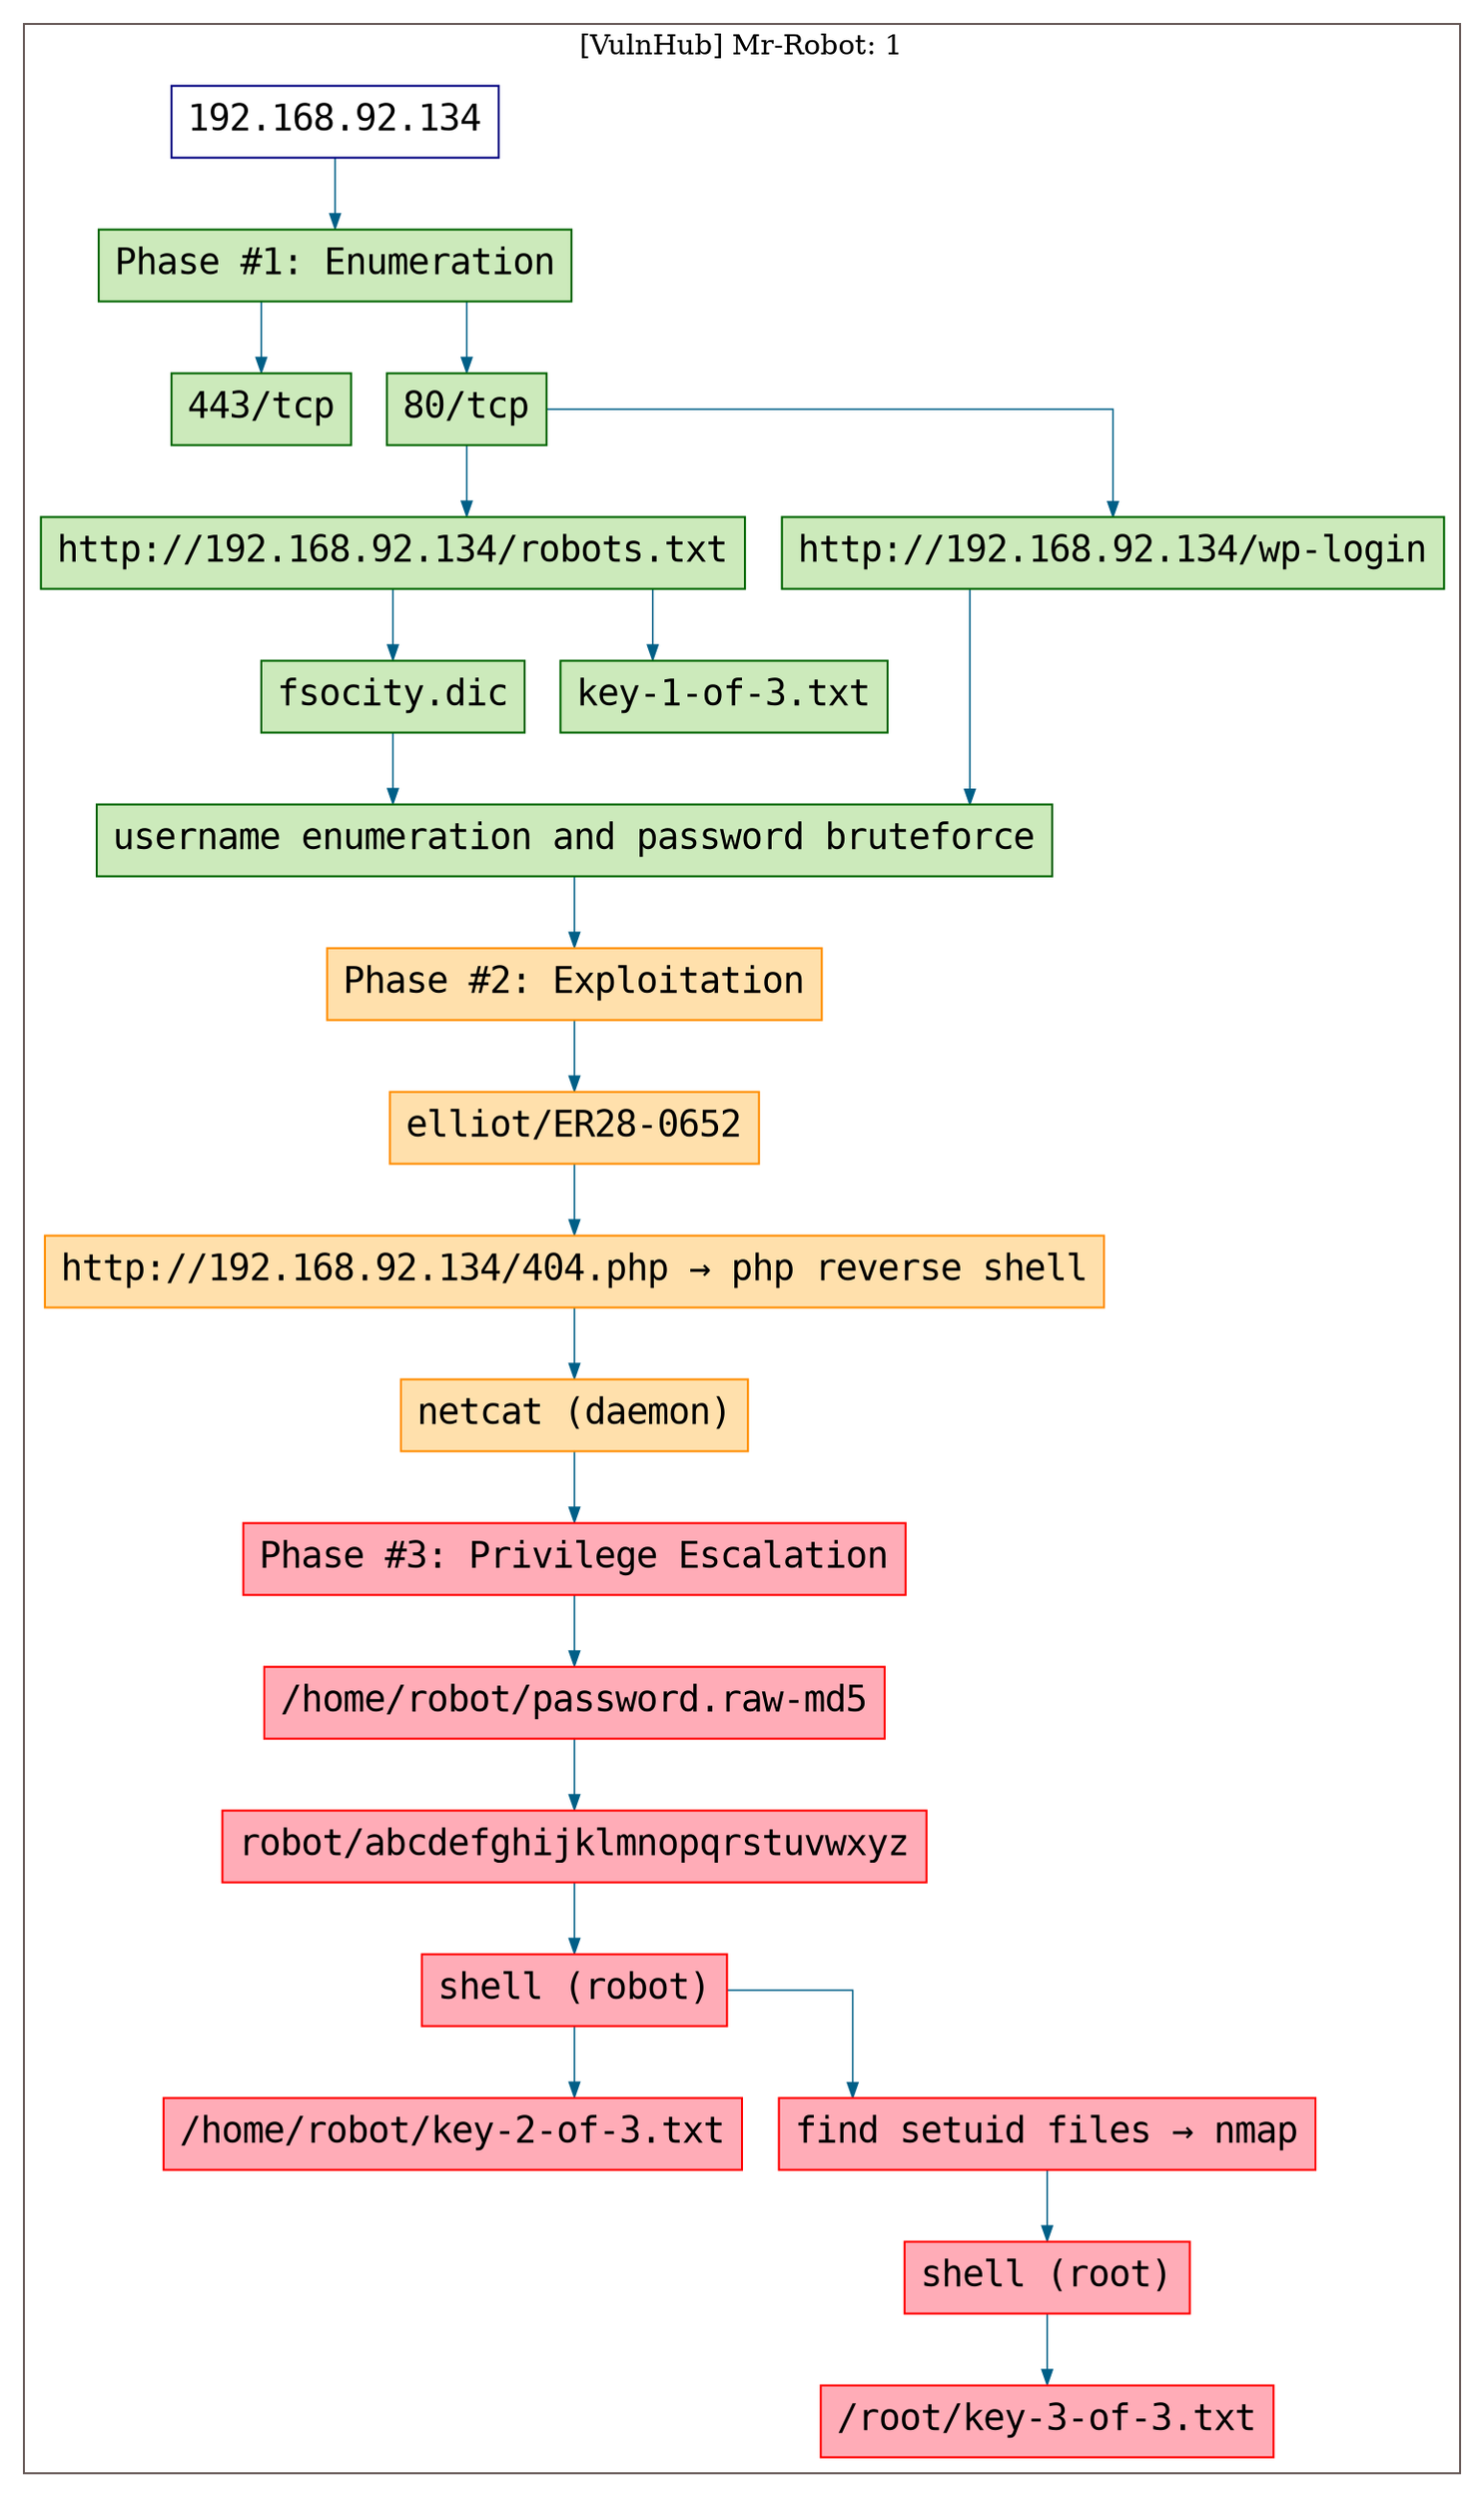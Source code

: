 digraph G {
  #rankdir=LR;
  nodesdictep=1.0; splines="ortho"; K=0.6; overlap=scale; fixedsize=true; resolution=72; bgcolor="#ffffff"; outputorder="edgesfirst";
  node [fontname="courier" fontsize=18 shape=box width=0.25 fillcolor="white" style="filled,solid"];
  edge [style=solid color="#005f87" penwidth=0.75 arrowsize=0.75];

  0[label="192.168.92.134" color="navyblue" fillcolor="#ffffff" tooltip="[VulnHub] Mr-Robot: 1"];
  10[label="http://192.168.92.134/404.php → php reverse shell" color="darkorange" fillcolor="#ffe0ac" tooltip="Phase #2:Exploitation"];
  11[label="netcat (daemon)" color="darkorange" fillcolor="#ffe0ac" tooltip="Phase #2:Exploitation"];
  12[label="Phase #3: Privilege Escalation" color="red" fillcolor="#ffacb7" tooltip="Phase #3:Privilege Escalation"];
  13[label="/home/robot/password.raw-md5" color="red" fillcolor="#ffacb7" tooltip="Phase #3:Privilege Escalation"];
  14[label="robot/abcdefghijklmnopqrstuvwxyz" color="red" fillcolor="#ffacb7" tooltip="Phase #3:Privilege Escalation"];
  15[label="shell (robot)" color="red" fillcolor="#ffacb7" tooltip="Phase #3:Privilege Escalation"];
  16[label="/home/robot/key-2-of-3.txt" color="red" fillcolor="#ffacb7" tooltip="Phase #3:Privilege Escalation"];
  17[label="find setuid files → nmap" color="red" fillcolor="#ffacb7" tooltip="Phase #3:Privilege Escalation"];
  18[label="shell (root)" color="red" fillcolor="#ffacb7" tooltip="Phase #3:Privilege Escalation"];
  19[label="/root/key-3-of-3.txt" color="red" fillcolor="#ffacb7" tooltip="Phase #3:Privilege Escalation"];
  1[label="Phase #1: Enumeration" color="darkgreen" fillcolor="#cceabb" tooltip="Phase #1:Enumeration"];
  20[label="443/tcp" color="darkgreen" fillcolor="#cceabb" tooltip="Phase #1:Enumeration"];
  2[label="80/tcp" color="darkgreen" fillcolor="#cceabb" tooltip="Phase #1:Enumeration"];
  3[label="http://192.168.92.134/robots.txt" color="darkgreen" fillcolor="#cceabb" tooltip="Phase #1:Enumeration"];
  4[label="fsocity.dic" color="darkgreen" fillcolor="#cceabb" tooltip="Phase #1:Enumeration"];
  5[label="username enumeration and password bruteforce" color="darkgreen" fillcolor="#cceabb" tooltip="Phase #1:Enumeration"];
  6[label="key-1-of-3.txt" color="darkgreen" fillcolor="#cceabb" tooltip="Phase #1:Enumeration"];
  7[label="http://192.168.92.134/wp-login" color="darkgreen" fillcolor="#cceabb" tooltip="Phase #1:Enumeration"];
  8[label="Phase #2: Exploitation" color="darkorange" fillcolor="#ffe0ac" tooltip="Phase #2:Exploitation"];
  9[label="elliot/ER28-0652" color="darkorange" fillcolor="#ffe0ac" tooltip="Phase #2:Exploitation"];

  subgraph cluster_0 {
    node [style="filled,solid"];
    label = "[VulnHub] Mr-Robot: 1";
    color = "#665957";
    0 -> 1 [color="#005f87"];
    1 -> 2 [color="#005f87"];
    1 -> 20 [color="#005f87"];
    10 -> 11 [color="#005f87"];
    11 -> 12 [color="#005f87"];
    12 -> 13 [color="#005f87"];
    13 -> 14 [color="#005f87"];
    14 -> 15 [color="#005f87"];
    15 -> 16 [color="#005f87"];
    15 -> 17 [color="#005f87"];
    17 -> 18 [color="#005f87"];
    18 -> 19 [color="#005f87"];
    2 -> 3 [color="#005f87"];
    2 -> 7 [color="#005f87"];
    3 -> 4 [color="#005f87"];
    3 -> 6 [color="#005f87"];
    4 -> 5 [color="#005f87"];
    5 -> 8 [color="#005f87"];
    7 -> 5 [color="#005f87"];
    8 -> 9 [color="#005f87"];
    9 -> 10 [color="#005f87"];
  }
}
